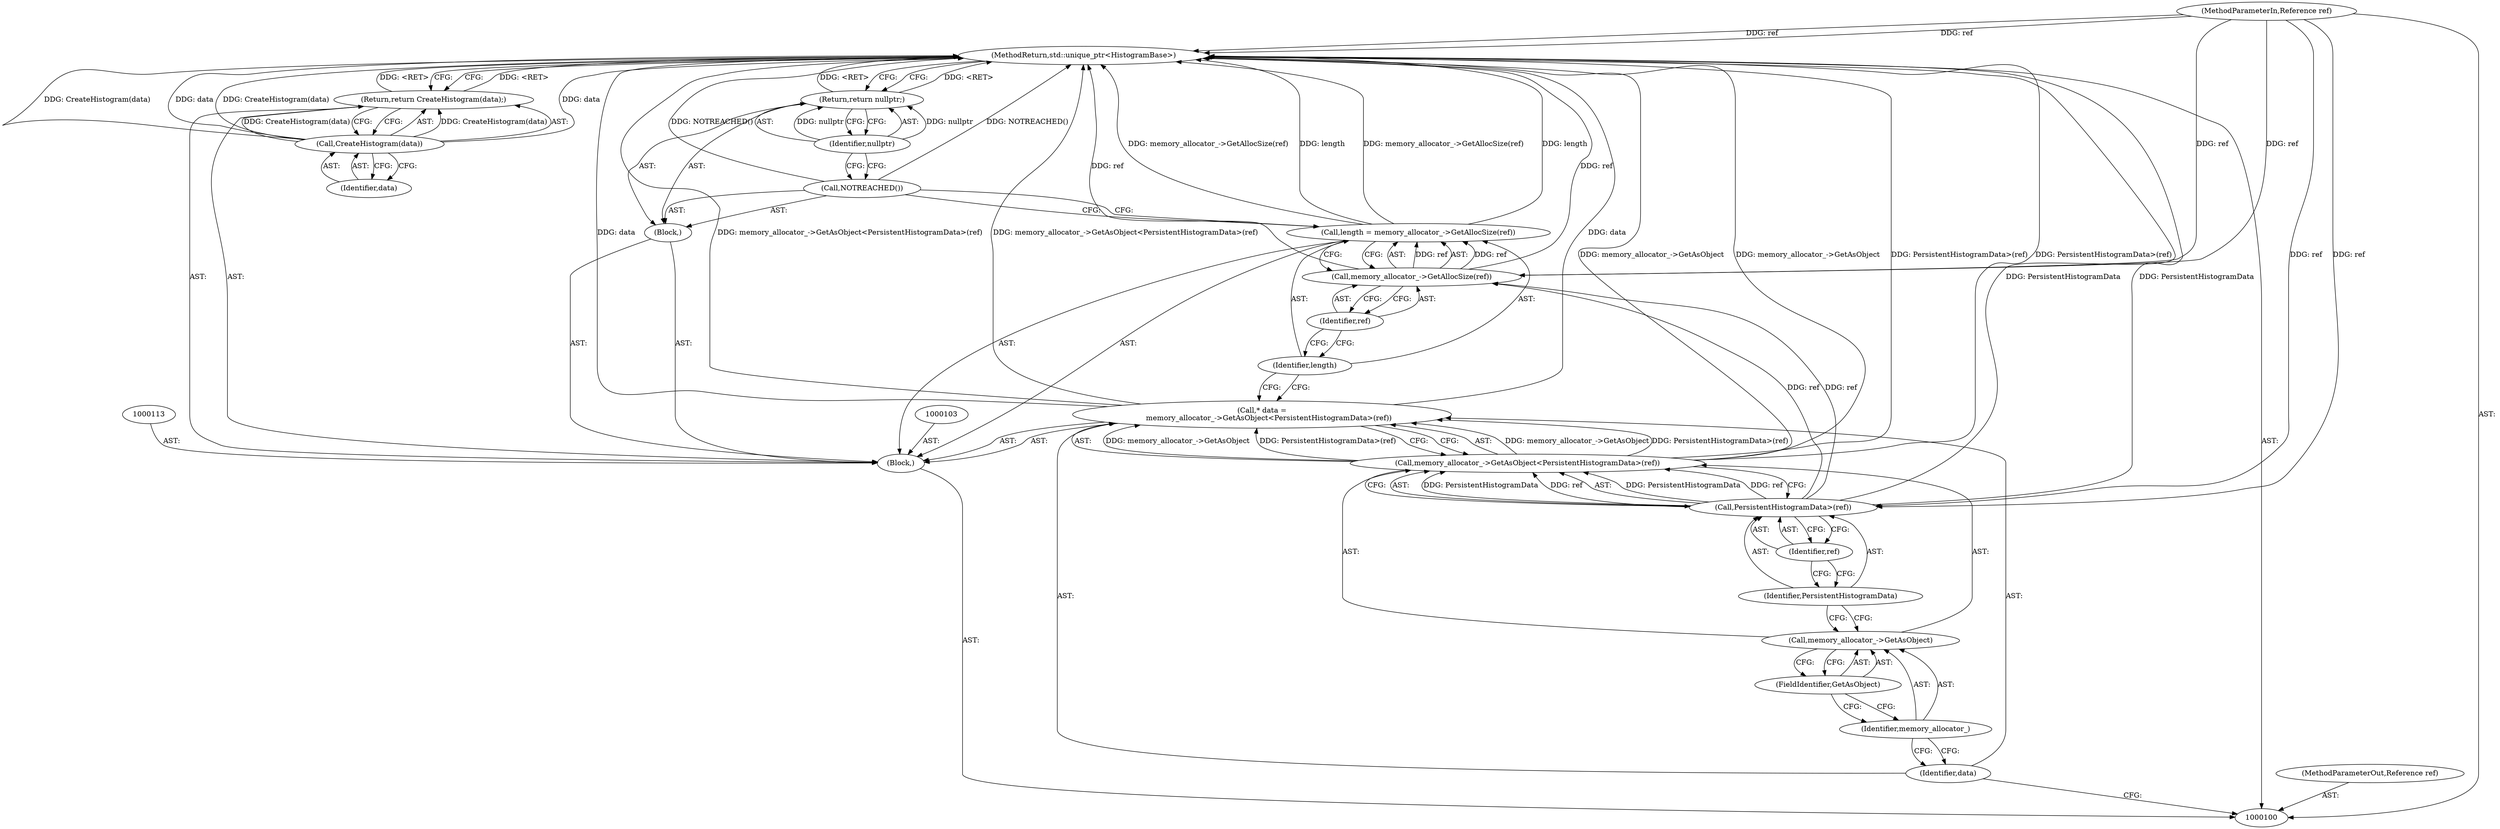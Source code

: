digraph "0_Chrome_3f38b2253b19f9f9595f79fb92bfb5077e7b1959_3" {
"1000125" [label="(MethodReturn,std::unique_ptr<HistogramBase>)"];
"1000118" [label="(Block,)"];
"1000119" [label="(Call,NOTREACHED())"];
"1000121" [label="(Identifier,nullptr)"];
"1000120" [label="(Return,return nullptr;)"];
"1000122" [label="(Return,return CreateHistogram(data);)"];
"1000124" [label="(Identifier,data)"];
"1000123" [label="(Call,CreateHistogram(data))"];
"1000102" [label="(Block,)"];
"1000101" [label="(MethodParameterIn,Reference ref)"];
"1000164" [label="(MethodParameterOut,Reference ref)"];
"1000104" [label="(Call,* data =\n      memory_allocator_->GetAsObject<PersistentHistogramData>(ref))"];
"1000105" [label="(Identifier,data)"];
"1000109" [label="(FieldIdentifier,GetAsObject)"];
"1000110" [label="(Call,PersistentHistogramData>(ref))"];
"1000111" [label="(Identifier,PersistentHistogramData)"];
"1000106" [label="(Call,memory_allocator_->GetAsObject<PersistentHistogramData>(ref))"];
"1000107" [label="(Call,memory_allocator_->GetAsObject)"];
"1000108" [label="(Identifier,memory_allocator_)"];
"1000112" [label="(Identifier,ref)"];
"1000114" [label="(Call,length = memory_allocator_->GetAllocSize(ref))"];
"1000115" [label="(Identifier,length)"];
"1000116" [label="(Call,memory_allocator_->GetAllocSize(ref))"];
"1000117" [label="(Identifier,ref)"];
"1000125" -> "1000100"  [label="AST: "];
"1000125" -> "1000120"  [label="CFG: "];
"1000125" -> "1000122"  [label="CFG: "];
"1000122" -> "1000125"  [label="DDG: <RET>"];
"1000120" -> "1000125"  [label="DDG: <RET>"];
"1000116" -> "1000125"  [label="DDG: ref"];
"1000106" -> "1000125"  [label="DDG: memory_allocator_->GetAsObject"];
"1000106" -> "1000125"  [label="DDG: PersistentHistogramData>(ref)"];
"1000104" -> "1000125"  [label="DDG: data"];
"1000104" -> "1000125"  [label="DDG: memory_allocator_->GetAsObject<PersistentHistogramData>(ref)"];
"1000123" -> "1000125"  [label="DDG: CreateHistogram(data)"];
"1000123" -> "1000125"  [label="DDG: data"];
"1000114" -> "1000125"  [label="DDG: length"];
"1000114" -> "1000125"  [label="DDG: memory_allocator_->GetAllocSize(ref)"];
"1000119" -> "1000125"  [label="DDG: NOTREACHED()"];
"1000101" -> "1000125"  [label="DDG: ref"];
"1000110" -> "1000125"  [label="DDG: PersistentHistogramData"];
"1000118" -> "1000102"  [label="AST: "];
"1000119" -> "1000118"  [label="AST: "];
"1000120" -> "1000118"  [label="AST: "];
"1000119" -> "1000118"  [label="AST: "];
"1000119" -> "1000114"  [label="CFG: "];
"1000121" -> "1000119"  [label="CFG: "];
"1000119" -> "1000125"  [label="DDG: NOTREACHED()"];
"1000121" -> "1000120"  [label="AST: "];
"1000121" -> "1000119"  [label="CFG: "];
"1000120" -> "1000121"  [label="CFG: "];
"1000121" -> "1000120"  [label="DDG: nullptr"];
"1000120" -> "1000118"  [label="AST: "];
"1000120" -> "1000121"  [label="CFG: "];
"1000121" -> "1000120"  [label="AST: "];
"1000125" -> "1000120"  [label="CFG: "];
"1000120" -> "1000125"  [label="DDG: <RET>"];
"1000121" -> "1000120"  [label="DDG: nullptr"];
"1000122" -> "1000102"  [label="AST: "];
"1000122" -> "1000123"  [label="CFG: "];
"1000123" -> "1000122"  [label="AST: "];
"1000125" -> "1000122"  [label="CFG: "];
"1000122" -> "1000125"  [label="DDG: <RET>"];
"1000123" -> "1000122"  [label="DDG: CreateHistogram(data)"];
"1000124" -> "1000123"  [label="AST: "];
"1000123" -> "1000124"  [label="CFG: "];
"1000123" -> "1000122"  [label="AST: "];
"1000123" -> "1000124"  [label="CFG: "];
"1000124" -> "1000123"  [label="AST: "];
"1000122" -> "1000123"  [label="CFG: "];
"1000123" -> "1000125"  [label="DDG: CreateHistogram(data)"];
"1000123" -> "1000125"  [label="DDG: data"];
"1000123" -> "1000122"  [label="DDG: CreateHistogram(data)"];
"1000102" -> "1000100"  [label="AST: "];
"1000103" -> "1000102"  [label="AST: "];
"1000104" -> "1000102"  [label="AST: "];
"1000113" -> "1000102"  [label="AST: "];
"1000114" -> "1000102"  [label="AST: "];
"1000118" -> "1000102"  [label="AST: "];
"1000122" -> "1000102"  [label="AST: "];
"1000101" -> "1000100"  [label="AST: "];
"1000101" -> "1000125"  [label="DDG: ref"];
"1000101" -> "1000110"  [label="DDG: ref"];
"1000101" -> "1000116"  [label="DDG: ref"];
"1000164" -> "1000100"  [label="AST: "];
"1000104" -> "1000102"  [label="AST: "];
"1000104" -> "1000106"  [label="CFG: "];
"1000105" -> "1000104"  [label="AST: "];
"1000106" -> "1000104"  [label="AST: "];
"1000115" -> "1000104"  [label="CFG: "];
"1000104" -> "1000125"  [label="DDG: data"];
"1000104" -> "1000125"  [label="DDG: memory_allocator_->GetAsObject<PersistentHistogramData>(ref)"];
"1000106" -> "1000104"  [label="DDG: memory_allocator_->GetAsObject"];
"1000106" -> "1000104"  [label="DDG: PersistentHistogramData>(ref)"];
"1000105" -> "1000104"  [label="AST: "];
"1000105" -> "1000100"  [label="CFG: "];
"1000108" -> "1000105"  [label="CFG: "];
"1000109" -> "1000107"  [label="AST: "];
"1000109" -> "1000108"  [label="CFG: "];
"1000107" -> "1000109"  [label="CFG: "];
"1000110" -> "1000106"  [label="AST: "];
"1000110" -> "1000112"  [label="CFG: "];
"1000111" -> "1000110"  [label="AST: "];
"1000112" -> "1000110"  [label="AST: "];
"1000106" -> "1000110"  [label="CFG: "];
"1000110" -> "1000125"  [label="DDG: PersistentHistogramData"];
"1000110" -> "1000106"  [label="DDG: PersistentHistogramData"];
"1000110" -> "1000106"  [label="DDG: ref"];
"1000101" -> "1000110"  [label="DDG: ref"];
"1000110" -> "1000116"  [label="DDG: ref"];
"1000111" -> "1000110"  [label="AST: "];
"1000111" -> "1000107"  [label="CFG: "];
"1000112" -> "1000111"  [label="CFG: "];
"1000106" -> "1000104"  [label="AST: "];
"1000106" -> "1000110"  [label="CFG: "];
"1000107" -> "1000106"  [label="AST: "];
"1000110" -> "1000106"  [label="AST: "];
"1000104" -> "1000106"  [label="CFG: "];
"1000106" -> "1000125"  [label="DDG: memory_allocator_->GetAsObject"];
"1000106" -> "1000125"  [label="DDG: PersistentHistogramData>(ref)"];
"1000106" -> "1000104"  [label="DDG: memory_allocator_->GetAsObject"];
"1000106" -> "1000104"  [label="DDG: PersistentHistogramData>(ref)"];
"1000110" -> "1000106"  [label="DDG: PersistentHistogramData"];
"1000110" -> "1000106"  [label="DDG: ref"];
"1000107" -> "1000106"  [label="AST: "];
"1000107" -> "1000109"  [label="CFG: "];
"1000108" -> "1000107"  [label="AST: "];
"1000109" -> "1000107"  [label="AST: "];
"1000111" -> "1000107"  [label="CFG: "];
"1000108" -> "1000107"  [label="AST: "];
"1000108" -> "1000105"  [label="CFG: "];
"1000109" -> "1000108"  [label="CFG: "];
"1000112" -> "1000110"  [label="AST: "];
"1000112" -> "1000111"  [label="CFG: "];
"1000110" -> "1000112"  [label="CFG: "];
"1000114" -> "1000102"  [label="AST: "];
"1000114" -> "1000116"  [label="CFG: "];
"1000115" -> "1000114"  [label="AST: "];
"1000116" -> "1000114"  [label="AST: "];
"1000119" -> "1000114"  [label="CFG: "];
"1000114" -> "1000125"  [label="DDG: length"];
"1000114" -> "1000125"  [label="DDG: memory_allocator_->GetAllocSize(ref)"];
"1000116" -> "1000114"  [label="DDG: ref"];
"1000115" -> "1000114"  [label="AST: "];
"1000115" -> "1000104"  [label="CFG: "];
"1000117" -> "1000115"  [label="CFG: "];
"1000116" -> "1000114"  [label="AST: "];
"1000116" -> "1000117"  [label="CFG: "];
"1000117" -> "1000116"  [label="AST: "];
"1000114" -> "1000116"  [label="CFG: "];
"1000116" -> "1000125"  [label="DDG: ref"];
"1000116" -> "1000114"  [label="DDG: ref"];
"1000110" -> "1000116"  [label="DDG: ref"];
"1000101" -> "1000116"  [label="DDG: ref"];
"1000117" -> "1000116"  [label="AST: "];
"1000117" -> "1000115"  [label="CFG: "];
"1000116" -> "1000117"  [label="CFG: "];
}
